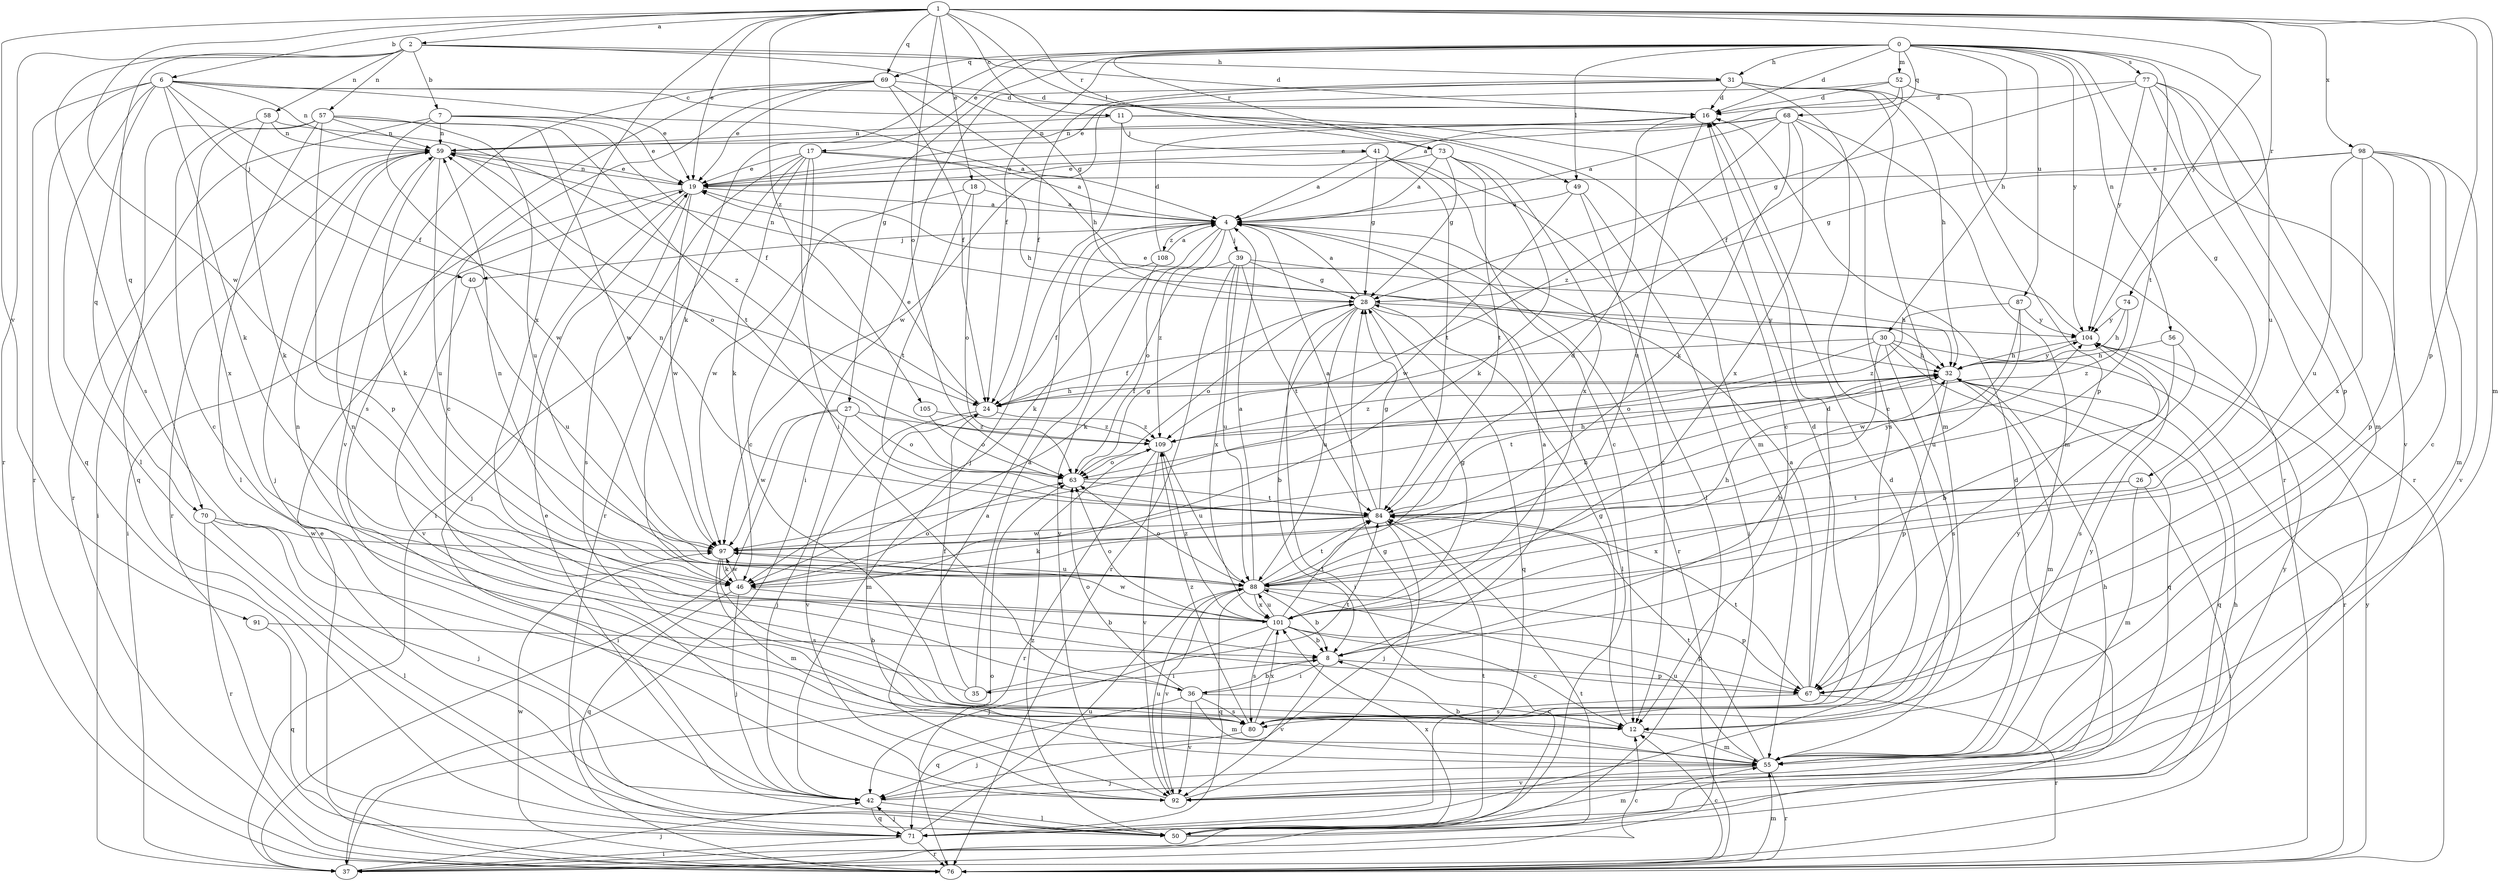 strict digraph  {
0;
1;
2;
4;
6;
7;
8;
11;
12;
16;
17;
18;
19;
24;
26;
27;
28;
30;
31;
32;
35;
36;
37;
39;
40;
41;
42;
46;
49;
50;
52;
55;
56;
57;
58;
59;
63;
67;
68;
69;
70;
71;
73;
74;
76;
77;
80;
84;
87;
88;
91;
92;
97;
98;
101;
104;
105;
108;
109;
0 -> 16  [label=d];
0 -> 17  [label=e];
0 -> 24  [label=f];
0 -> 26  [label=g];
0 -> 27  [label=g];
0 -> 30  [label=h];
0 -> 31  [label=h];
0 -> 46  [label=k];
0 -> 49  [label=l];
0 -> 52  [label=m];
0 -> 56  [label=n];
0 -> 68  [label=q];
0 -> 69  [label=q];
0 -> 73  [label=r];
0 -> 77  [label=s];
0 -> 84  [label=t];
0 -> 87  [label=u];
0 -> 88  [label=u];
0 -> 104  [label=y];
1 -> 2  [label=a];
1 -> 6  [label=b];
1 -> 11  [label=c];
1 -> 18  [label=e];
1 -> 19  [label=e];
1 -> 49  [label=l];
1 -> 55  [label=m];
1 -> 63  [label=o];
1 -> 67  [label=p];
1 -> 69  [label=q];
1 -> 73  [label=r];
1 -> 74  [label=r];
1 -> 91  [label=v];
1 -> 97  [label=w];
1 -> 98  [label=x];
1 -> 101  [label=x];
1 -> 104  [label=y];
1 -> 105  [label=z];
2 -> 7  [label=b];
2 -> 16  [label=d];
2 -> 28  [label=g];
2 -> 31  [label=h];
2 -> 57  [label=n];
2 -> 58  [label=n];
2 -> 70  [label=q];
2 -> 76  [label=r];
2 -> 80  [label=s];
4 -> 39  [label=j];
4 -> 40  [label=j];
4 -> 46  [label=k];
4 -> 63  [label=o];
4 -> 76  [label=r];
4 -> 108  [label=z];
4 -> 109  [label=z];
6 -> 11  [label=c];
6 -> 16  [label=d];
6 -> 19  [label=e];
6 -> 24  [label=f];
6 -> 40  [label=j];
6 -> 46  [label=k];
6 -> 50  [label=l];
6 -> 59  [label=n];
6 -> 70  [label=q];
6 -> 71  [label=q];
6 -> 76  [label=r];
7 -> 4  [label=a];
7 -> 19  [label=e];
7 -> 24  [label=f];
7 -> 59  [label=n];
7 -> 76  [label=r];
7 -> 97  [label=w];
8 -> 4  [label=a];
8 -> 35  [label=i];
8 -> 36  [label=i];
8 -> 67  [label=p];
8 -> 92  [label=v];
11 -> 12  [label=c];
11 -> 41  [label=j];
11 -> 42  [label=j];
11 -> 55  [label=m];
11 -> 59  [label=n];
12 -> 28  [label=g];
12 -> 55  [label=m];
16 -> 59  [label=n];
16 -> 88  [label=u];
17 -> 4  [label=a];
17 -> 12  [label=c];
17 -> 19  [label=e];
17 -> 32  [label=h];
17 -> 36  [label=i];
17 -> 37  [label=i];
17 -> 46  [label=k];
17 -> 76  [label=r];
18 -> 4  [label=a];
18 -> 63  [label=o];
18 -> 84  [label=t];
18 -> 97  [label=w];
19 -> 4  [label=a];
19 -> 37  [label=i];
19 -> 42  [label=j];
19 -> 59  [label=n];
19 -> 80  [label=s];
19 -> 97  [label=w];
24 -> 19  [label=e];
24 -> 32  [label=h];
24 -> 55  [label=m];
24 -> 92  [label=v];
24 -> 109  [label=z];
26 -> 37  [label=i];
26 -> 55  [label=m];
26 -> 84  [label=t];
26 -> 101  [label=x];
27 -> 37  [label=i];
27 -> 42  [label=j];
27 -> 63  [label=o];
27 -> 97  [label=w];
27 -> 109  [label=z];
28 -> 4  [label=a];
28 -> 8  [label=b];
28 -> 37  [label=i];
28 -> 50  [label=l];
28 -> 59  [label=n];
28 -> 63  [label=o];
28 -> 71  [label=q];
28 -> 88  [label=u];
28 -> 104  [label=y];
30 -> 8  [label=b];
30 -> 24  [label=f];
30 -> 32  [label=h];
30 -> 63  [label=o];
30 -> 71  [label=q];
30 -> 76  [label=r];
30 -> 80  [label=s];
31 -> 12  [label=c];
31 -> 16  [label=d];
31 -> 24  [label=f];
31 -> 32  [label=h];
31 -> 37  [label=i];
31 -> 55  [label=m];
31 -> 76  [label=r];
31 -> 97  [label=w];
32 -> 24  [label=f];
32 -> 55  [label=m];
32 -> 67  [label=p];
32 -> 71  [label=q];
32 -> 84  [label=t];
32 -> 104  [label=y];
32 -> 109  [label=z];
35 -> 4  [label=a];
35 -> 24  [label=f];
35 -> 59  [label=n];
35 -> 84  [label=t];
36 -> 8  [label=b];
36 -> 12  [label=c];
36 -> 55  [label=m];
36 -> 59  [label=n];
36 -> 63  [label=o];
36 -> 71  [label=q];
36 -> 80  [label=s];
36 -> 92  [label=v];
37 -> 12  [label=c];
37 -> 42  [label=j];
37 -> 63  [label=o];
37 -> 84  [label=t];
39 -> 28  [label=g];
39 -> 32  [label=h];
39 -> 46  [label=k];
39 -> 76  [label=r];
39 -> 84  [label=t];
39 -> 88  [label=u];
39 -> 101  [label=x];
40 -> 88  [label=u];
40 -> 92  [label=v];
41 -> 4  [label=a];
41 -> 12  [label=c];
41 -> 19  [label=e];
41 -> 28  [label=g];
41 -> 50  [label=l];
41 -> 84  [label=t];
42 -> 32  [label=h];
42 -> 50  [label=l];
42 -> 71  [label=q];
46 -> 8  [label=b];
46 -> 42  [label=j];
46 -> 63  [label=o];
46 -> 71  [label=q];
46 -> 97  [label=w];
49 -> 4  [label=a];
49 -> 12  [label=c];
49 -> 37  [label=i];
49 -> 97  [label=w];
50 -> 16  [label=d];
50 -> 19  [label=e];
50 -> 32  [label=h];
50 -> 84  [label=t];
50 -> 101  [label=x];
50 -> 109  [label=z];
52 -> 4  [label=a];
52 -> 16  [label=d];
52 -> 19  [label=e];
52 -> 24  [label=f];
52 -> 67  [label=p];
55 -> 8  [label=b];
55 -> 42  [label=j];
55 -> 76  [label=r];
55 -> 84  [label=t];
55 -> 88  [label=u];
55 -> 92  [label=v];
55 -> 104  [label=y];
56 -> 8  [label=b];
56 -> 32  [label=h];
56 -> 80  [label=s];
57 -> 50  [label=l];
57 -> 59  [label=n];
57 -> 67  [label=p];
57 -> 71  [label=q];
57 -> 84  [label=t];
57 -> 88  [label=u];
57 -> 97  [label=w];
57 -> 101  [label=x];
58 -> 12  [label=c];
58 -> 46  [label=k];
58 -> 59  [label=n];
58 -> 109  [label=z];
59 -> 19  [label=e];
59 -> 37  [label=i];
59 -> 42  [label=j];
59 -> 46  [label=k];
59 -> 63  [label=o];
59 -> 76  [label=r];
59 -> 88  [label=u];
63 -> 28  [label=g];
63 -> 32  [label=h];
63 -> 84  [label=t];
67 -> 4  [label=a];
67 -> 16  [label=d];
67 -> 76  [label=r];
67 -> 80  [label=s];
67 -> 84  [label=t];
68 -> 4  [label=a];
68 -> 19  [label=e];
68 -> 46  [label=k];
68 -> 55  [label=m];
68 -> 59  [label=n];
68 -> 80  [label=s];
68 -> 101  [label=x];
68 -> 109  [label=z];
69 -> 12  [label=c];
69 -> 16  [label=d];
69 -> 19  [label=e];
69 -> 24  [label=f];
69 -> 32  [label=h];
69 -> 80  [label=s];
69 -> 92  [label=v];
70 -> 42  [label=j];
70 -> 50  [label=l];
70 -> 76  [label=r];
70 -> 97  [label=w];
71 -> 16  [label=d];
71 -> 37  [label=i];
71 -> 42  [label=j];
71 -> 55  [label=m];
71 -> 76  [label=r];
71 -> 88  [label=u];
73 -> 4  [label=a];
73 -> 19  [label=e];
73 -> 28  [label=g];
73 -> 46  [label=k];
73 -> 84  [label=t];
73 -> 101  [label=x];
74 -> 32  [label=h];
74 -> 104  [label=y];
74 -> 109  [label=z];
76 -> 12  [label=c];
76 -> 19  [label=e];
76 -> 55  [label=m];
76 -> 97  [label=w];
76 -> 104  [label=y];
77 -> 16  [label=d];
77 -> 28  [label=g];
77 -> 55  [label=m];
77 -> 67  [label=p];
77 -> 76  [label=r];
77 -> 92  [label=v];
77 -> 104  [label=y];
80 -> 16  [label=d];
80 -> 42  [label=j];
80 -> 101  [label=x];
80 -> 104  [label=y];
80 -> 109  [label=z];
84 -> 4  [label=a];
84 -> 28  [label=g];
84 -> 42  [label=j];
84 -> 46  [label=k];
84 -> 59  [label=n];
84 -> 97  [label=w];
84 -> 104  [label=y];
87 -> 88  [label=u];
87 -> 97  [label=w];
87 -> 104  [label=y];
87 -> 109  [label=z];
88 -> 4  [label=a];
88 -> 8  [label=b];
88 -> 16  [label=d];
88 -> 32  [label=h];
88 -> 59  [label=n];
88 -> 63  [label=o];
88 -> 67  [label=p];
88 -> 71  [label=q];
88 -> 84  [label=t];
88 -> 92  [label=v];
88 -> 101  [label=x];
91 -> 8  [label=b];
91 -> 71  [label=q];
92 -> 4  [label=a];
92 -> 28  [label=g];
92 -> 88  [label=u];
92 -> 104  [label=y];
97 -> 32  [label=h];
97 -> 46  [label=k];
97 -> 55  [label=m];
97 -> 80  [label=s];
97 -> 88  [label=u];
98 -> 12  [label=c];
98 -> 19  [label=e];
98 -> 28  [label=g];
98 -> 55  [label=m];
98 -> 67  [label=p];
98 -> 88  [label=u];
98 -> 92  [label=v];
98 -> 101  [label=x];
101 -> 8  [label=b];
101 -> 12  [label=c];
101 -> 28  [label=g];
101 -> 42  [label=j];
101 -> 63  [label=o];
101 -> 67  [label=p];
101 -> 80  [label=s];
101 -> 84  [label=t];
101 -> 88  [label=u];
101 -> 97  [label=w];
101 -> 109  [label=z];
104 -> 19  [label=e];
104 -> 32  [label=h];
105 -> 63  [label=o];
105 -> 109  [label=z];
108 -> 4  [label=a];
108 -> 16  [label=d];
108 -> 24  [label=f];
108 -> 92  [label=v];
109 -> 63  [label=o];
109 -> 76  [label=r];
109 -> 88  [label=u];
109 -> 92  [label=v];
}

